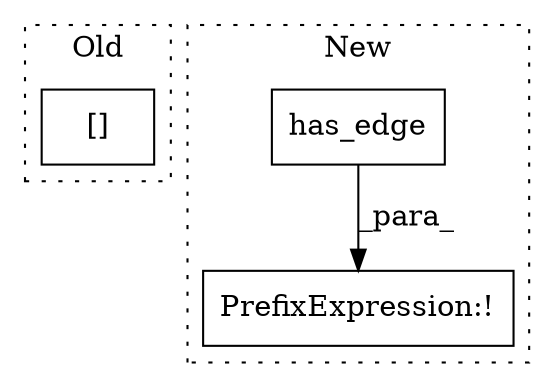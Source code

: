 digraph G {
subgraph cluster0 {
1 [label="[]" a="2" s="2301,2308" l="6,1" shape="box"];
label = "Old";
style="dotted";
}
subgraph cluster1 {
2 [label="has_edge" a="32" s="1157,1172" l="9,1" shape="box"];
3 [label="PrefixExpression:!" a="38" s="1150" l="1" shape="box"];
label = "New";
style="dotted";
}
2 -> 3 [label="_para_"];
}